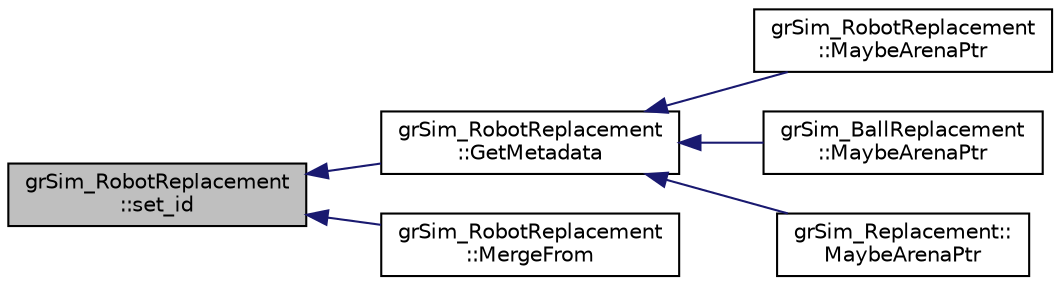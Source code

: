 digraph "grSim_RobotReplacement::set_id"
{
 // INTERACTIVE_SVG=YES
  edge [fontname="Helvetica",fontsize="10",labelfontname="Helvetica",labelfontsize="10"];
  node [fontname="Helvetica",fontsize="10",shape=record];
  rankdir="LR";
  Node1 [label="grSim_RobotReplacement\l::set_id",height=0.2,width=0.4,color="black", fillcolor="grey75", style="filled", fontcolor="black"];
  Node1 -> Node2 [dir="back",color="midnightblue",fontsize="10",style="solid",fontname="Helvetica"];
  Node2 [label="grSim_RobotReplacement\l::GetMetadata",height=0.2,width=0.4,color="black", fillcolor="white", style="filled",URL="$d5/da8/classgr_sim___robot_replacement.html#abd677486cb36f130897fdd2357241eac"];
  Node2 -> Node3 [dir="back",color="midnightblue",fontsize="10",style="solid",fontname="Helvetica"];
  Node3 [label="grSim_RobotReplacement\l::MaybeArenaPtr",height=0.2,width=0.4,color="black", fillcolor="white", style="filled",URL="$d5/da8/classgr_sim___robot_replacement.html#adb61fbcf4b911deb32b7ab76009294fe"];
  Node2 -> Node4 [dir="back",color="midnightblue",fontsize="10",style="solid",fontname="Helvetica"];
  Node4 [label="grSim_BallReplacement\l::MaybeArenaPtr",height=0.2,width=0.4,color="black", fillcolor="white", style="filled",URL="$d2/db1/classgr_sim___ball_replacement.html#ab63c8711711b9817d18ad5fd1d295535"];
  Node2 -> Node5 [dir="back",color="midnightblue",fontsize="10",style="solid",fontname="Helvetica"];
  Node5 [label="grSim_Replacement::\lMaybeArenaPtr",height=0.2,width=0.4,color="black", fillcolor="white", style="filled",URL="$d0/de6/classgr_sim___replacement.html#ae625b1fd3b9f3b66a28949569654a8a8"];
  Node1 -> Node6 [dir="back",color="midnightblue",fontsize="10",style="solid",fontname="Helvetica"];
  Node6 [label="grSim_RobotReplacement\l::MergeFrom",height=0.2,width=0.4,color="black", fillcolor="white", style="filled",URL="$d5/da8/classgr_sim___robot_replacement.html#ae93f17eb6d434a9ed53abedbc76fe494"];
}
